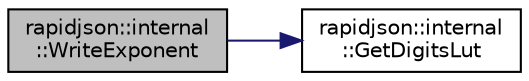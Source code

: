 digraph "rapidjson::internal::WriteExponent"
{
 // INTERACTIVE_SVG=YES
 // LATEX_PDF_SIZE
  edge [fontname="Helvetica",fontsize="10",labelfontname="Helvetica",labelfontsize="10"];
  node [fontname="Helvetica",fontsize="10",shape=record];
  rankdir="LR";
  Node219 [label="rapidjson::internal\l::WriteExponent",height=0.2,width=0.4,color="black", fillcolor="grey75", style="filled", fontcolor="black",tooltip=" "];
  Node219 -> Node220 [color="midnightblue",fontsize="10",style="solid",fontname="Helvetica"];
  Node220 [label="rapidjson::internal\l::GetDigitsLut",height=0.2,width=0.4,color="black", fillcolor="white", style="filled",URL="$namespacerapidjson_1_1internal.html#a2220f7bb22e11be3bc6f20291659c545",tooltip=" "];
}
